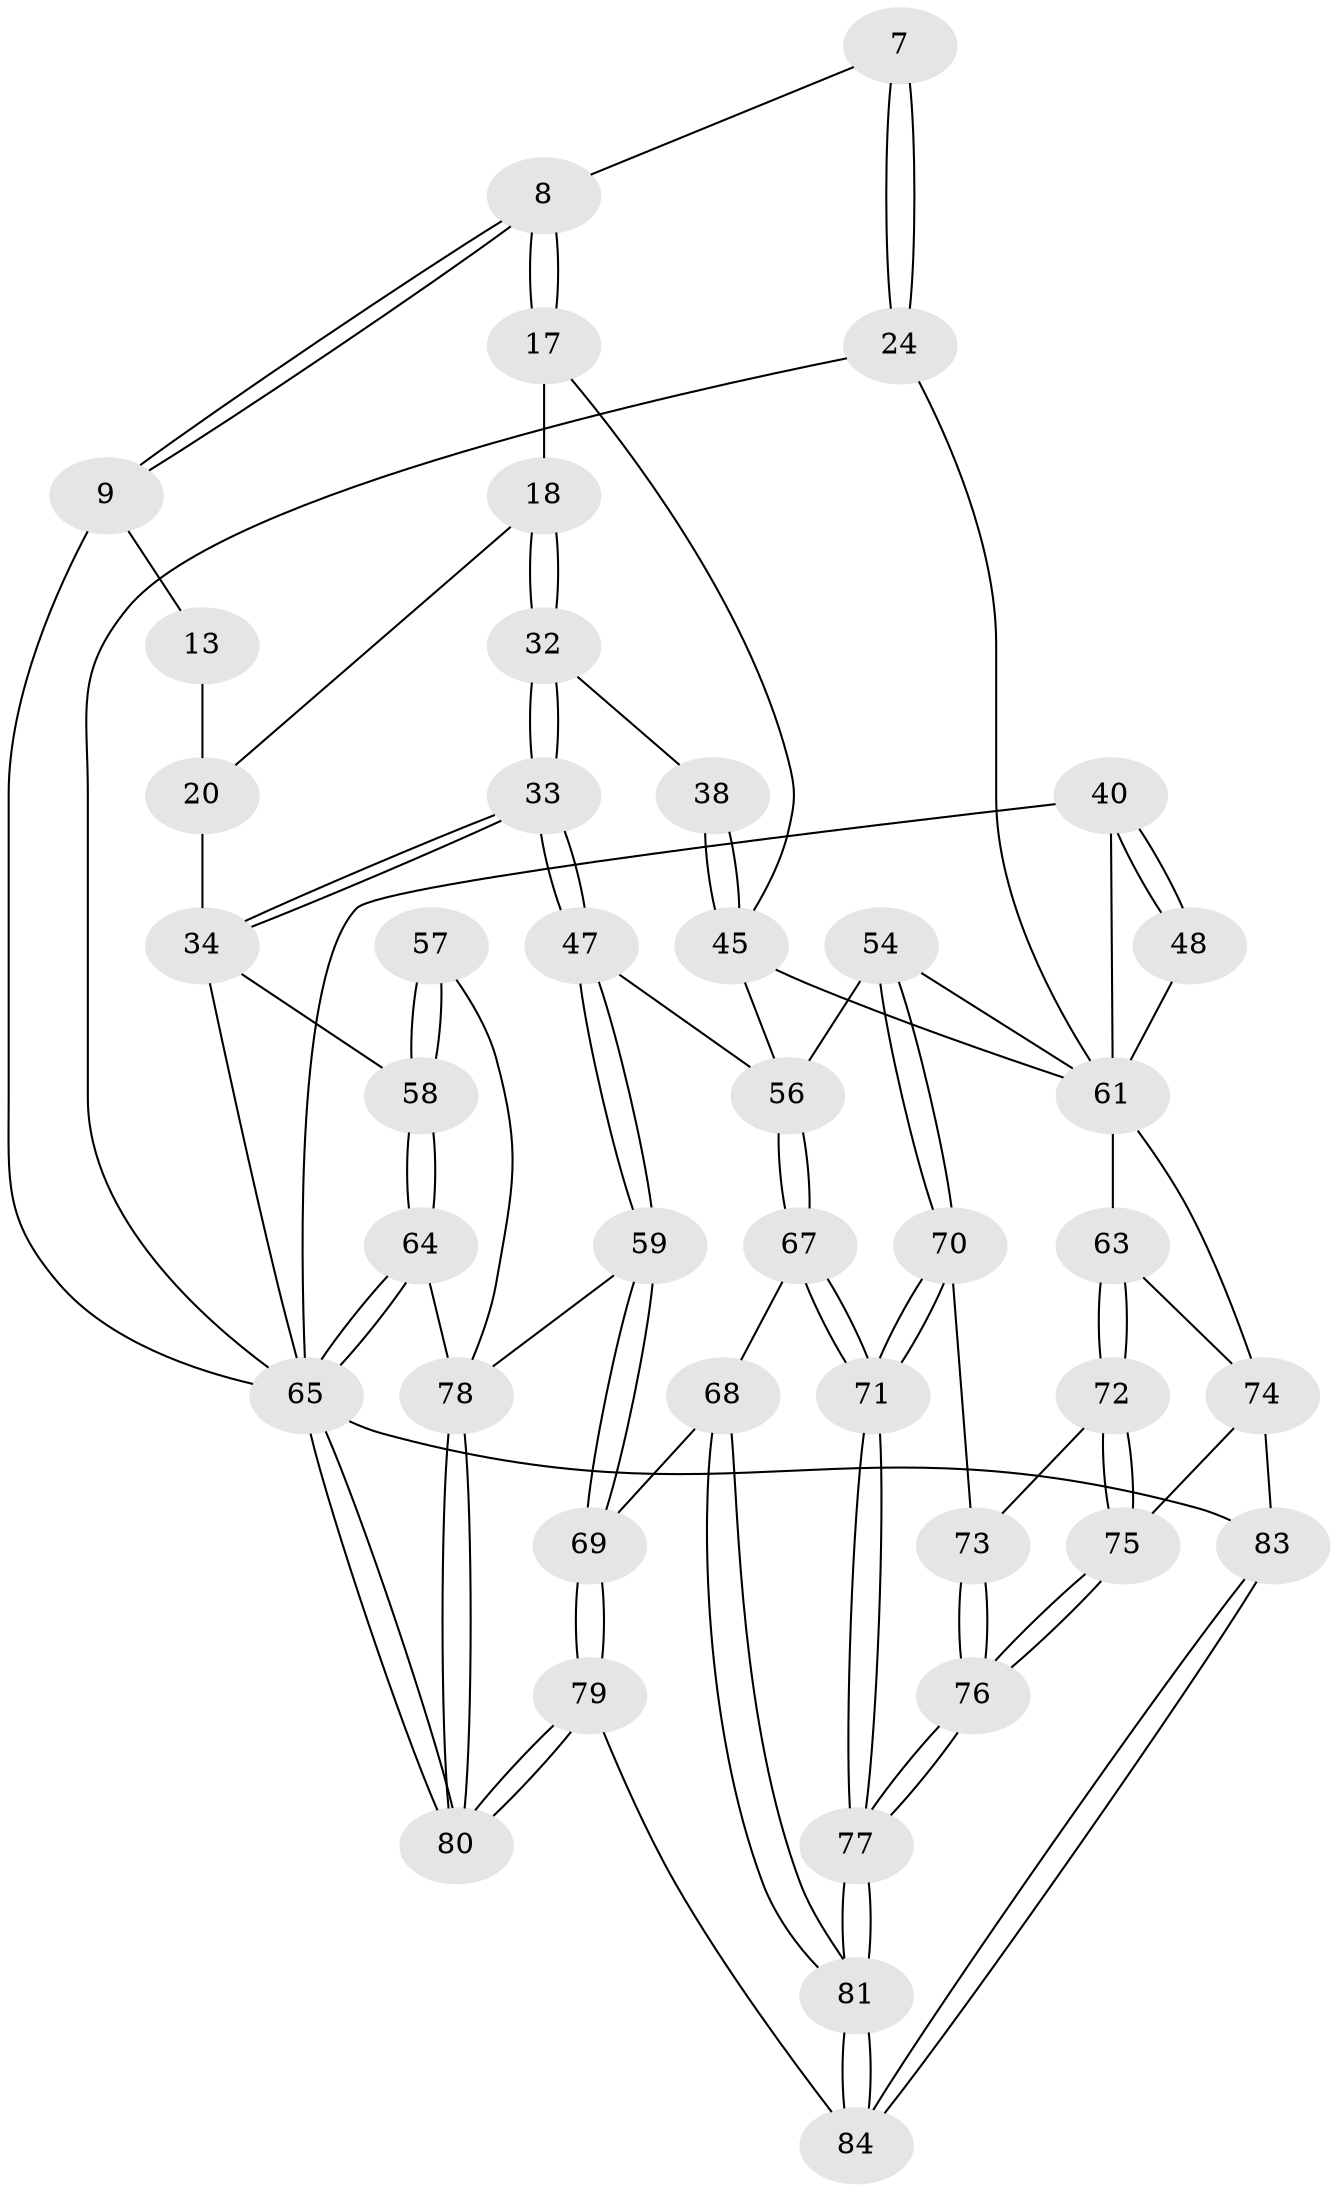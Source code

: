 // original degree distribution, {3: 0.023809523809523808, 5: 0.5238095238095238, 4: 0.23809523809523808, 6: 0.21428571428571427}
// Generated by graph-tools (version 1.1) at 2025/02/03/09/25 05:02:02]
// undirected, 42 vertices, 99 edges
graph export_dot {
graph [start="1"]
  node [color=gray90,style=filled];
  7 [pos="+0.5043998200154297+0.176266957299165"];
  8 [pos="+0.4602706731384379+0.2088871682294466"];
  9 [pos="+0.3756963275071204+0.10949748028991094",super="+4+3"];
  13 [pos="+0.19074851535656953+0.09261452578421325"];
  17 [pos="+0.4580160836557915+0.21275599622341748"];
  18 [pos="+0.2652145980867158+0.2422237897449417"];
  20 [pos="+0.19781439071535595+0.16605127051531487",super="+14+19"];
  24 [pos="+0.6975627945833193+0.33538111537115944",super="+22+6"];
  32 [pos="+0.3267820094478147+0.40499624274784324"];
  33 [pos="+0.21368133562893654+0.4777636639981434"];
  34 [pos="+0.1632376451868533+0.45813533626484987",super="+31+23"];
  38 [pos="+0.3778480101742464+0.4051478465662391"];
  40 [pos="+1+0",super="+11+10"];
  45 [pos="+0.43400265618932454+0.4758479008727488",super="+36+37"];
  47 [pos="+0.29830181316386445+0.6019303590852417"];
  48 [pos="+1+0.47263717609749323",super="+42+41"];
  54 [pos="+0.644599548197501+0.6058362080082254"];
  56 [pos="+0.5131339717314216+0.6834575358409197",super="+46+55"];
  57 [pos="+0.0998974888247836+0.5544257011041632"];
  58 [pos="+0+0.6316423050004831",super="+30+39"];
  59 [pos="+0.30442397749219796+0.7196342999383758"];
  61 [pos="+0.919400718635674+0.5816780429567099",super="+52+53"];
  63 [pos="+0.8152050191181439+0.7042707311063855",super="+62"];
  64 [pos="+0+0.8309230185292263"];
  65 [pos="+0+1",super="+49+12"];
  67 [pos="+0.4531482259937183+0.7400717155834772"];
  68 [pos="+0.4415461797769755+0.7460841721671304"];
  69 [pos="+0.36428248890983833+0.7606702381490665"];
  70 [pos="+0.6616844201373752+0.7687587713702883"];
  71 [pos="+0.6379686544443468+0.8441914009018426"];
  72 [pos="+0.8223493266342011+0.7355112108885642"];
  73 [pos="+0.7327634198982544+0.793525867599946"];
  74 [pos="+0.8729049874215402+0.8177452733681679",super="+66+51"];
  75 [pos="+0.8680569204594674+0.8140989346292101"];
  76 [pos="+0.7120295209962955+0.8869145089571382"];
  77 [pos="+0.6652672118267172+0.9314432408387245"];
  78 [pos="+0.1358588609500918+0.7542234569206215",super="+60"];
  79 [pos="+0.33281872707391114+1"];
  80 [pos="+0.23472460164021988+1"];
  81 [pos="+0.6388786682652797+1"];
  83 [pos="+0.7636340834429284+1",super="+82"];
  84 [pos="+0.6393950774585524+1"];
  7 -- 8;
  7 -- 24 [weight=2];
  7 -- 24;
  8 -- 9;
  8 -- 9;
  8 -- 17;
  8 -- 17;
  9 -- 13 [weight=2];
  9 -- 65;
  13 -- 20;
  17 -- 18;
  17 -- 45;
  18 -- 32;
  18 -- 32;
  18 -- 20;
  20 -- 34 [weight=3];
  24 -- 65;
  24 -- 61 [weight=2];
  32 -- 33;
  32 -- 33;
  32 -- 38;
  33 -- 34;
  33 -- 34;
  33 -- 47;
  33 -- 47;
  34 -- 58 [weight=3];
  34 -- 65;
  38 -- 45 [weight=2];
  38 -- 45;
  40 -- 48 [weight=2];
  40 -- 48;
  40 -- 65 [weight=3];
  40 -- 61;
  45 -- 56 [weight=2];
  45 -- 61;
  47 -- 59;
  47 -- 59;
  47 -- 56;
  48 -- 61 [weight=3];
  54 -- 70;
  54 -- 70;
  54 -- 56;
  54 -- 61;
  56 -- 67;
  56 -- 67;
  57 -- 58 [weight=2];
  57 -- 58;
  57 -- 78;
  58 -- 64;
  58 -- 64;
  59 -- 69;
  59 -- 69;
  59 -- 78;
  61 -- 63 [weight=2];
  61 -- 74;
  63 -- 72;
  63 -- 72;
  63 -- 74;
  64 -- 65;
  64 -- 65;
  64 -- 78;
  65 -- 80;
  65 -- 80;
  65 -- 83 [weight=2];
  67 -- 68;
  67 -- 71;
  67 -- 71;
  68 -- 69;
  68 -- 81;
  68 -- 81;
  69 -- 79;
  69 -- 79;
  70 -- 71;
  70 -- 71;
  70 -- 73;
  71 -- 77;
  71 -- 77;
  72 -- 73;
  72 -- 75;
  72 -- 75;
  73 -- 76;
  73 -- 76;
  74 -- 75;
  74 -- 83 [weight=2];
  75 -- 76;
  75 -- 76;
  76 -- 77;
  76 -- 77;
  77 -- 81;
  77 -- 81;
  78 -- 80;
  78 -- 80;
  79 -- 80;
  79 -- 80;
  79 -- 84;
  81 -- 84;
  81 -- 84;
  83 -- 84;
  83 -- 84;
}

